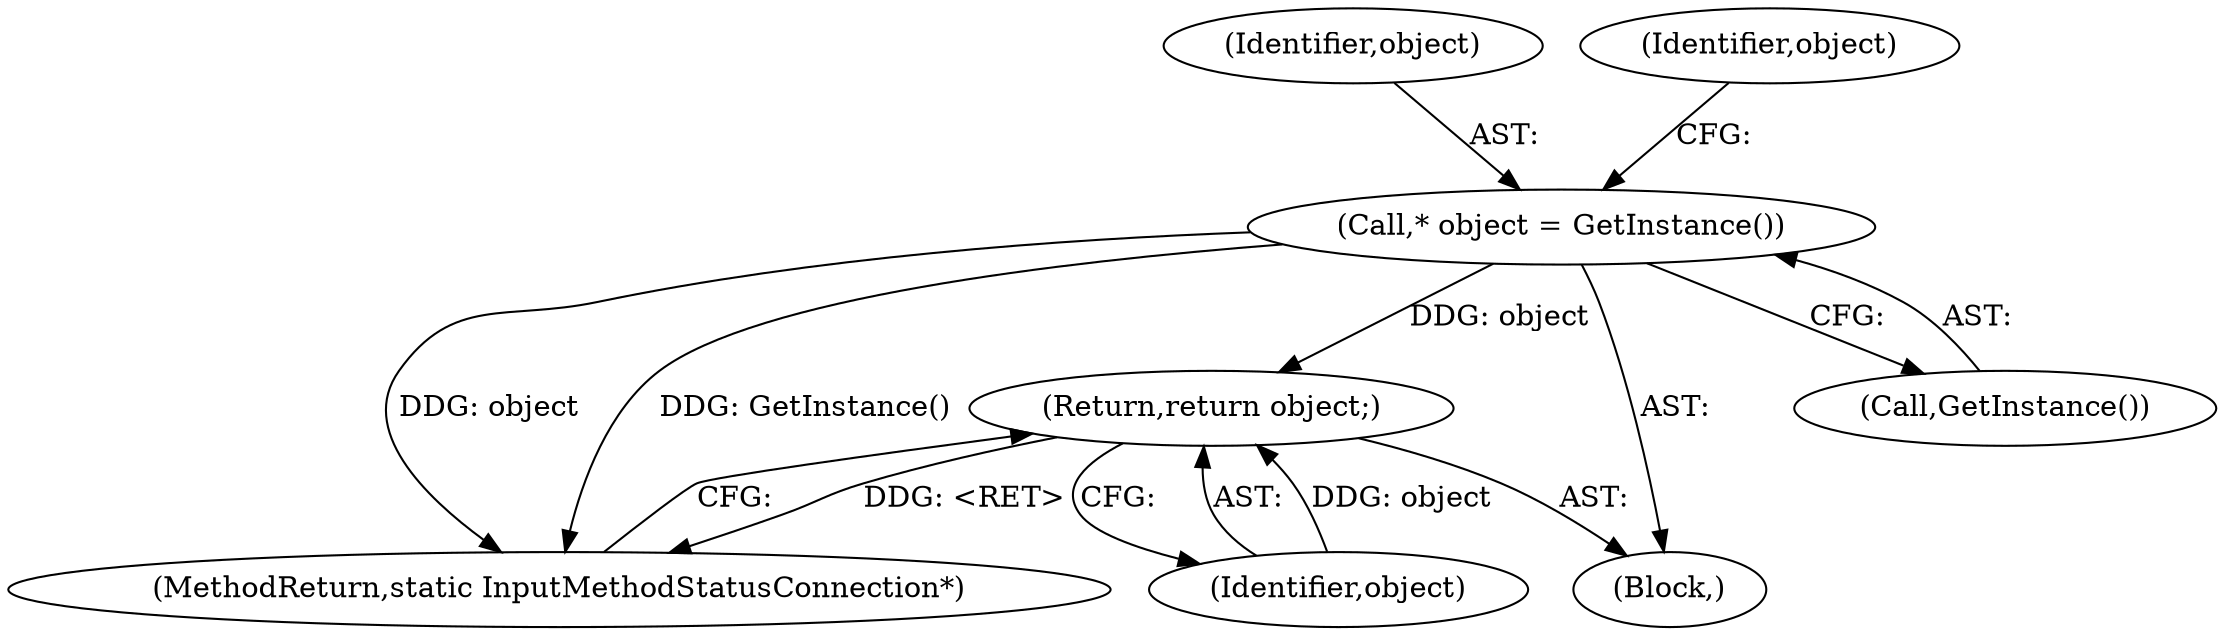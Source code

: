 digraph "1_Chrome_dc7b094a338c6c521f918f478e993f0f74bbea0d_58@pointer" {
"1000117" [label="(Call,* object = GetInstance())"];
"1000164" [label="(Return,return object;)"];
"1000166" [label="(MethodReturn,static InputMethodStatusConnection*)"];
"1000117" [label="(Call,* object = GetInstance())"];
"1000165" [label="(Identifier,object)"];
"1000106" [label="(Block,)"];
"1000119" [label="(Call,GetInstance())"];
"1000118" [label="(Identifier,object)"];
"1000123" [label="(Identifier,object)"];
"1000164" [label="(Return,return object;)"];
"1000117" -> "1000106"  [label="AST: "];
"1000117" -> "1000119"  [label="CFG: "];
"1000118" -> "1000117"  [label="AST: "];
"1000119" -> "1000117"  [label="AST: "];
"1000123" -> "1000117"  [label="CFG: "];
"1000117" -> "1000166"  [label="DDG: object"];
"1000117" -> "1000166"  [label="DDG: GetInstance()"];
"1000117" -> "1000164"  [label="DDG: object"];
"1000164" -> "1000106"  [label="AST: "];
"1000164" -> "1000165"  [label="CFG: "];
"1000165" -> "1000164"  [label="AST: "];
"1000166" -> "1000164"  [label="CFG: "];
"1000164" -> "1000166"  [label="DDG: <RET>"];
"1000165" -> "1000164"  [label="DDG: object"];
}
